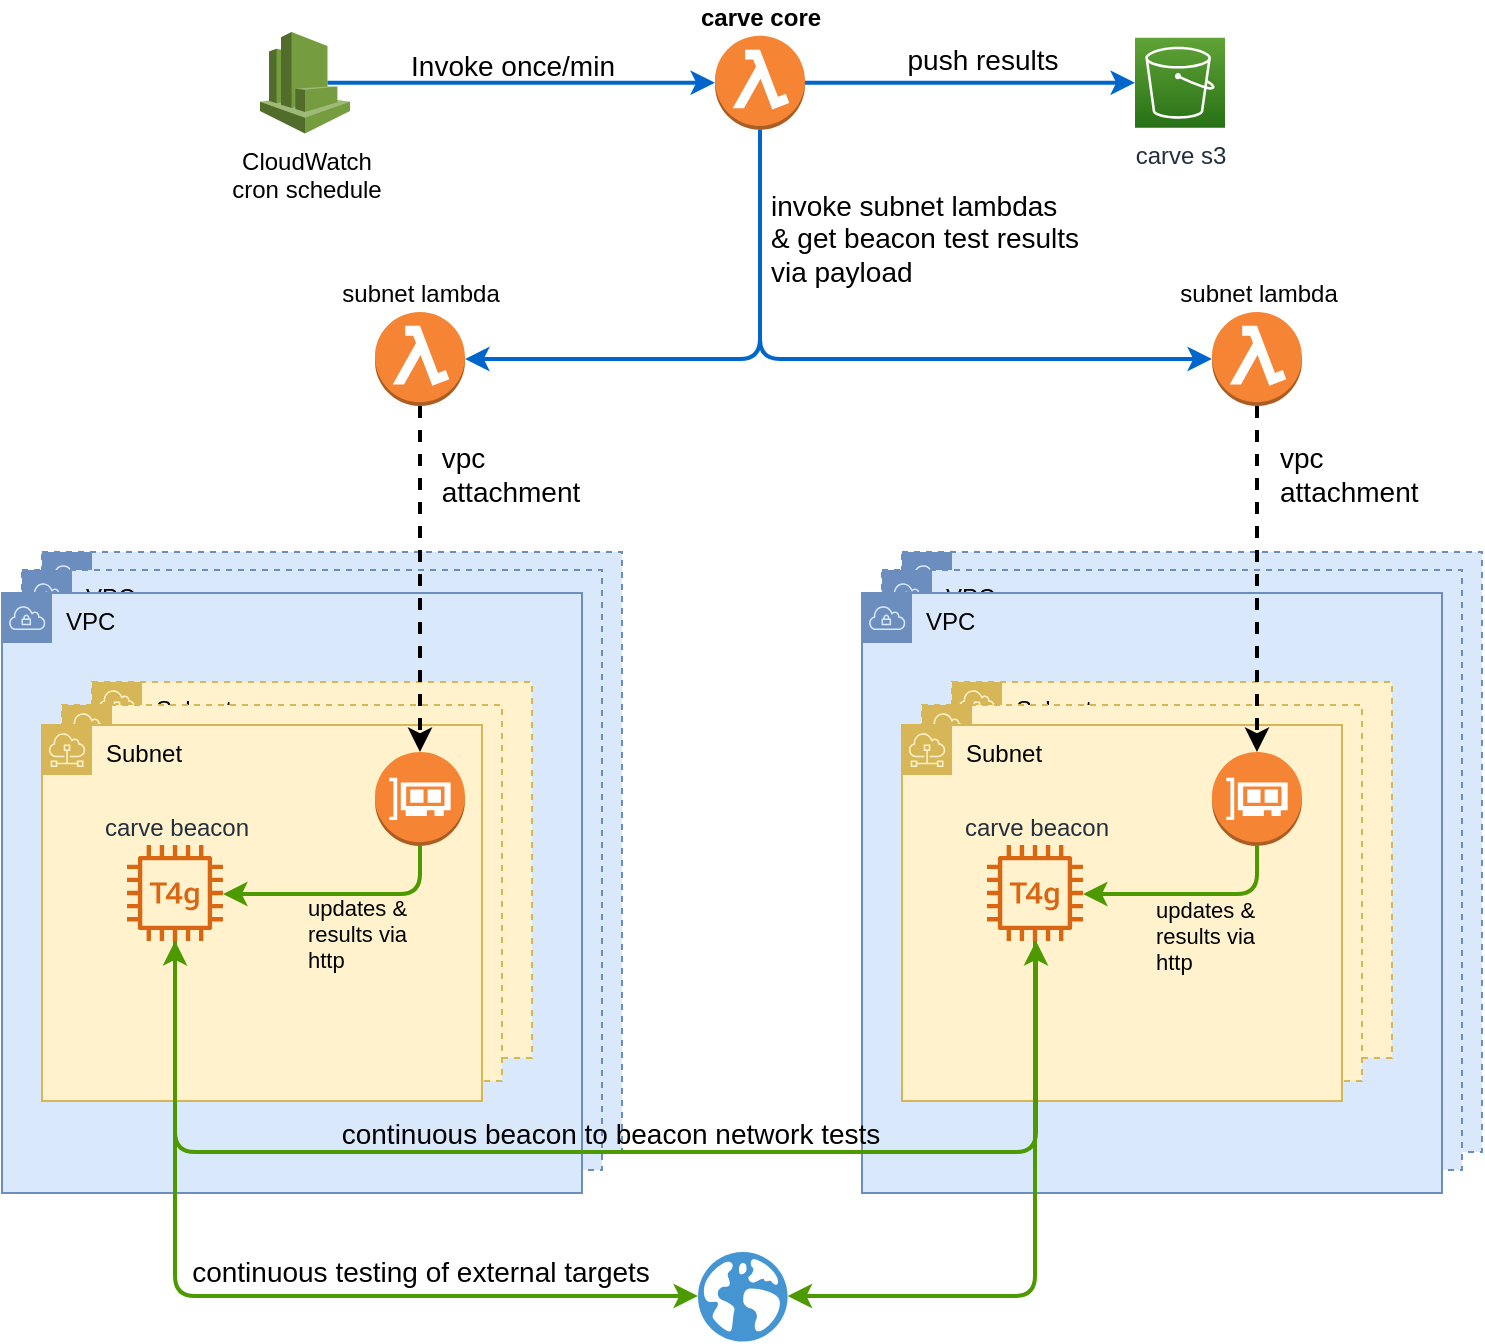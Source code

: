 <mxfile version="14.6.13" type="device"><diagram id="ViMBxdVzXu1w6Nj0M9RZ" name="Page-1"><mxGraphModel dx="2108" dy="900" grid="1" gridSize="10" guides="1" tooltips="1" connect="1" arrows="1" fold="1" page="1" pageScale="1" pageWidth="850" pageHeight="1100" math="0" shadow="0"><root><mxCell id="0"/><mxCell id="1" parent="0"/><mxCell id="pluKkajCRmevpOVnRKAG-66" value="VPC" style="outlineConnect=0;html=1;whiteSpace=wrap;fontSize=12;fontStyle=0;shape=mxgraph.aws4.group;grIcon=mxgraph.aws4.group_vpc;strokeColor=#6c8ebf;fillColor=#dae8fc;verticalAlign=top;align=left;spacingLeft=30;dashed=1;shadow=0;sketch=0;" vertex="1" parent="1"><mxGeometry x="-345" y="399.99" width="290" height="300" as="geometry"/></mxCell><mxCell id="pluKkajCRmevpOVnRKAG-65" value="VPC" style="outlineConnect=0;html=1;whiteSpace=wrap;fontSize=12;fontStyle=0;shape=mxgraph.aws4.group;grIcon=mxgraph.aws4.group_vpc;strokeColor=#6c8ebf;fillColor=#dae8fc;verticalAlign=top;align=left;spacingLeft=30;dashed=1;shadow=0;sketch=0;" vertex="1" parent="1"><mxGeometry x="-355" y="409.02" width="290" height="300" as="geometry"/></mxCell><mxCell id="pluKkajCRmevpOVnRKAG-50" value="VPC" style="outlineConnect=0;html=1;whiteSpace=wrap;fontSize=12;fontStyle=0;shape=mxgraph.aws4.group;grIcon=mxgraph.aws4.group_vpc;strokeColor=#6c8ebf;fillColor=#dae8fc;verticalAlign=top;align=left;spacingLeft=30;dashed=0;shadow=0;sketch=0;" vertex="1" parent="1"><mxGeometry x="-365" y="420.51" width="290" height="300" as="geometry"/></mxCell><mxCell id="pluKkajCRmevpOVnRKAG-64" value="Subnet" style="outlineConnect=0;html=1;whiteSpace=wrap;fontSize=12;fontStyle=0;shape=mxgraph.aws4.group;grIcon=mxgraph.aws4.group_subnet;strokeColor=#d6b656;fillColor=#fff2cc;verticalAlign=top;align=left;spacingLeft=30;dashed=1;shadow=0;sketch=0;" vertex="1" parent="1"><mxGeometry x="-320" y="465.01" width="220" height="188.02" as="geometry"/></mxCell><mxCell id="pluKkajCRmevpOVnRKAG-63" value="Subnet" style="outlineConnect=0;html=1;whiteSpace=wrap;fontSize=12;fontStyle=0;shape=mxgraph.aws4.group;grIcon=mxgraph.aws4.group_subnet;strokeColor=#d6b656;fillColor=#fff2cc;verticalAlign=top;align=left;spacingLeft=30;dashed=1;shadow=0;sketch=0;" vertex="1" parent="1"><mxGeometry x="-335" y="476.5" width="220" height="188.02" as="geometry"/></mxCell><mxCell id="pluKkajCRmevpOVnRKAG-52" value="Subnet" style="outlineConnect=0;html=1;whiteSpace=wrap;fontSize=12;fontStyle=0;shape=mxgraph.aws4.group;grIcon=mxgraph.aws4.group_subnet;strokeColor=#d6b656;fillColor=#fff2cc;verticalAlign=top;align=left;spacingLeft=30;dashed=0;shadow=0;sketch=0;" vertex="1" parent="1"><mxGeometry x="-345" y="486.51" width="220" height="188.02" as="geometry"/></mxCell><mxCell id="pluKkajCRmevpOVnRKAG-6" value="subnet lambda" style="outlineConnect=0;dashed=0;verticalLabelPosition=top;verticalAlign=bottom;align=center;html=1;shape=mxgraph.aws3.lambda_function;fillColor=#F58534;gradientColor=none;aspect=fixed;labelPosition=center;" vertex="1" parent="1"><mxGeometry x="-190" y="280" width="45" height="46.96" as="geometry"/></mxCell><mxCell id="pluKkajCRmevpOVnRKAG-7" value="CloudWatch&lt;br&gt;cron schedule" style="outlineConnect=0;dashed=0;verticalLabelPosition=bottom;verticalAlign=top;align=center;html=1;shape=mxgraph.aws3.cloudwatch;fillColor=#759C3E;gradientColor=none;aspect=fixed;" vertex="1" parent="1"><mxGeometry x="-666" y="140.005" width="45" height="50.73" as="geometry"/></mxCell><mxCell id="pluKkajCRmevpOVnRKAG-51" value="carve beacon" style="outlineConnect=0;fontColor=#232F3E;gradientColor=none;fillColor=#D86613;strokeColor=none;dashed=0;verticalLabelPosition=top;verticalAlign=bottom;align=center;html=1;fontSize=12;fontStyle=0;aspect=fixed;pointerEvents=1;shape=mxgraph.aws4.t4g_instance;shadow=0;sketch=0;labelPosition=center;" vertex="1" parent="1"><mxGeometry x="-302.5" y="546.51" width="48" height="48" as="geometry"/></mxCell><mxCell id="pluKkajCRmevpOVnRKAG-56" value="" style="outlineConnect=0;dashed=0;verticalLabelPosition=bottom;verticalAlign=top;align=center;html=1;shape=mxgraph.aws3.elastic_network_interface;fillColor=#F58534;gradientColor=none;shadow=0;sketch=0;strokeColor=#000000;strokeWidth=1;aspect=fixed;" vertex="1" parent="1"><mxGeometry x="-190" y="499.99" width="45" height="46.96" as="geometry"/></mxCell><mxCell id="pluKkajCRmevpOVnRKAG-57" value="" style="endArrow=classic;html=1;entryX=0.5;entryY=0;entryDx=0;entryDy=0;entryPerimeter=0;exitX=0.5;exitY=1;exitDx=0;exitDy=0;exitPerimeter=0;dashed=1;strokeWidth=2;" edge="1" parent="1" source="pluKkajCRmevpOVnRKAG-6" target="pluKkajCRmevpOVnRKAG-56"><mxGeometry width="50" height="50" relative="1" as="geometry"><mxPoint x="-100" y="352.99" as="sourcePoint"/><mxPoint x="-100" y="359.99" as="targetPoint"/></mxGeometry></mxCell><mxCell id="pluKkajCRmevpOVnRKAG-98" value="vpc&lt;br&gt;&lt;div&gt;attachment&lt;/div&gt;" style="edgeLabel;html=1;align=left;verticalAlign=middle;resizable=0;points=[];fontSize=14;labelBackgroundColor=none;" vertex="1" connectable="0" parent="pluKkajCRmevpOVnRKAG-57"><mxGeometry x="0.057" relative="1" as="geometry"><mxPoint x="9" y="-58" as="offset"/></mxGeometry></mxCell><mxCell id="pluKkajCRmevpOVnRKAG-58" value="" style="endArrow=classic;html=1;exitX=0.5;exitY=1;exitDx=0;exitDy=0;exitPerimeter=0;edgeStyle=orthogonalEdgeStyle;strokeWidth=2;strokeColor=#4D9900;" edge="1" parent="1" source="pluKkajCRmevpOVnRKAG-56" target="pluKkajCRmevpOVnRKAG-51"><mxGeometry width="50" height="50" relative="1" as="geometry"><mxPoint x="-135" y="736.51" as="sourcePoint"/><mxPoint x="-85" y="686.51" as="targetPoint"/><Array as="points"><mxPoint x="-167" y="570.99"/></Array></mxGeometry></mxCell><mxCell id="pluKkajCRmevpOVnRKAG-67" value="VPC" style="outlineConnect=0;html=1;whiteSpace=wrap;fontSize=12;fontStyle=0;shape=mxgraph.aws4.group;grIcon=mxgraph.aws4.group_vpc;strokeColor=#6c8ebf;fillColor=#dae8fc;verticalAlign=top;align=left;spacingLeft=30;dashed=1;shadow=0;sketch=0;" vertex="1" parent="1"><mxGeometry x="-775" y="399.99" width="290" height="300" as="geometry"/></mxCell><mxCell id="pluKkajCRmevpOVnRKAG-68" value="VPC" style="outlineConnect=0;html=1;whiteSpace=wrap;fontSize=12;fontStyle=0;shape=mxgraph.aws4.group;grIcon=mxgraph.aws4.group_vpc;strokeColor=#6c8ebf;fillColor=#dae8fc;verticalAlign=top;align=left;spacingLeft=30;dashed=1;shadow=0;sketch=0;" vertex="1" parent="1"><mxGeometry x="-785" y="409.02" width="290" height="300" as="geometry"/></mxCell><mxCell id="pluKkajCRmevpOVnRKAG-69" value="VPC" style="outlineConnect=0;html=1;whiteSpace=wrap;fontSize=12;fontStyle=0;shape=mxgraph.aws4.group;grIcon=mxgraph.aws4.group_vpc;strokeColor=#6c8ebf;fillColor=#dae8fc;verticalAlign=top;align=left;spacingLeft=30;dashed=0;shadow=0;sketch=0;" vertex="1" parent="1"><mxGeometry x="-795" y="420.51" width="290" height="300" as="geometry"/></mxCell><mxCell id="pluKkajCRmevpOVnRKAG-70" value="Subnet" style="outlineConnect=0;html=1;whiteSpace=wrap;fontSize=12;fontStyle=0;shape=mxgraph.aws4.group;grIcon=mxgraph.aws4.group_subnet;strokeColor=#d6b656;fillColor=#fff2cc;verticalAlign=top;align=left;spacingLeft=30;dashed=1;shadow=0;sketch=0;" vertex="1" parent="1"><mxGeometry x="-750" y="465.01" width="220" height="188.02" as="geometry"/></mxCell><mxCell id="pluKkajCRmevpOVnRKAG-71" value="Subnet" style="outlineConnect=0;html=1;whiteSpace=wrap;fontSize=12;fontStyle=0;shape=mxgraph.aws4.group;grIcon=mxgraph.aws4.group_subnet;strokeColor=#d6b656;fillColor=#fff2cc;verticalAlign=top;align=left;spacingLeft=30;dashed=1;shadow=0;sketch=0;" vertex="1" parent="1"><mxGeometry x="-765" y="476.5" width="220" height="188.02" as="geometry"/></mxCell><mxCell id="pluKkajCRmevpOVnRKAG-72" value="Subnet" style="outlineConnect=0;html=1;whiteSpace=wrap;fontSize=12;fontStyle=0;shape=mxgraph.aws4.group;grIcon=mxgraph.aws4.group_subnet;strokeColor=#d6b656;fillColor=#fff2cc;verticalAlign=top;align=left;spacingLeft=30;dashed=0;shadow=0;sketch=0;" vertex="1" parent="1"><mxGeometry x="-775" y="486.51" width="220" height="188.02" as="geometry"/></mxCell><mxCell id="pluKkajCRmevpOVnRKAG-73" value="subnet lambda" style="outlineConnect=0;dashed=0;verticalLabelPosition=top;verticalAlign=bottom;align=center;html=1;shape=mxgraph.aws3.lambda_function;fillColor=#F58534;gradientColor=none;aspect=fixed;labelPosition=center;" vertex="1" parent="1"><mxGeometry x="-608.5" y="280" width="45" height="46.96" as="geometry"/></mxCell><mxCell id="pluKkajCRmevpOVnRKAG-74" value="carve beacon" style="outlineConnect=0;fontColor=#232F3E;gradientColor=none;fillColor=#D86613;strokeColor=none;dashed=0;verticalLabelPosition=top;verticalAlign=bottom;align=center;html=1;fontSize=12;fontStyle=0;aspect=fixed;pointerEvents=1;shape=mxgraph.aws4.t4g_instance;shadow=0;sketch=0;labelPosition=center;" vertex="1" parent="1"><mxGeometry x="-732.5" y="546.51" width="48" height="48" as="geometry"/></mxCell><mxCell id="pluKkajCRmevpOVnRKAG-75" value="" style="outlineConnect=0;dashed=0;verticalLabelPosition=bottom;verticalAlign=top;align=center;html=1;shape=mxgraph.aws3.elastic_network_interface;fillColor=#F58534;gradientColor=none;shadow=0;sketch=0;strokeColor=#000000;strokeWidth=1;aspect=fixed;" vertex="1" parent="1"><mxGeometry x="-608.5" y="499.99" width="45" height="46.96" as="geometry"/></mxCell><mxCell id="pluKkajCRmevpOVnRKAG-76" value="" style="endArrow=classic;html=1;exitX=0.5;exitY=1;exitDx=0;exitDy=0;exitPerimeter=0;dashed=1;strokeWidth=2;" edge="1" parent="1" source="pluKkajCRmevpOVnRKAG-73"><mxGeometry width="50" height="50" relative="1" as="geometry"><mxPoint x="-650" y="379.99" as="sourcePoint"/><mxPoint x="-586" y="499.99" as="targetPoint"/></mxGeometry></mxCell><mxCell id="pluKkajCRmevpOVnRKAG-99" value="&lt;div style=&quot;text-align: left&quot;&gt;vpc&lt;/div&gt;&lt;div style=&quot;text-align: left&quot;&gt;attachment&lt;/div&gt;" style="edgeLabel;html=1;align=center;verticalAlign=middle;resizable=0;points=[];fontSize=14;labelBackgroundColor=none;" vertex="1" connectable="0" parent="pluKkajCRmevpOVnRKAG-76"><mxGeometry x="-0.676" y="-1" relative="1" as="geometry"><mxPoint x="46" y="6" as="offset"/></mxGeometry></mxCell><mxCell id="pluKkajCRmevpOVnRKAG-77" value="" style="endArrow=classic;html=1;exitX=0.5;exitY=1;exitDx=0;exitDy=0;exitPerimeter=0;edgeStyle=orthogonalEdgeStyle;strokeWidth=2;strokeColor=#4D9900;" edge="1" parent="1"><mxGeometry width="50" height="50" relative="1" as="geometry"><mxPoint x="-586" y="547" as="sourcePoint"/><mxPoint x="-684.5" y="571.04" as="targetPoint"/><Array as="points"><mxPoint x="-586" y="571.04"/></Array></mxGeometry></mxCell><mxCell id="pluKkajCRmevpOVnRKAG-78" value="updates &amp;amp;&lt;br&gt;results via&lt;br&gt;http" style="edgeLabel;html=1;align=left;verticalAlign=middle;resizable=0;points=[];labelBackgroundColor=none;" vertex="1" connectable="0" parent="pluKkajCRmevpOVnRKAG-77"><mxGeometry x="-0.302" y="-2" relative="1" as="geometry"><mxPoint x="-39" y="22" as="offset"/></mxGeometry></mxCell><mxCell id="pluKkajCRmevpOVnRKAG-79" value="" style="endArrow=classic;html=1;strokeWidth=2;startArrow=classic;startFill=1;edgeStyle=orthogonalEdgeStyle;strokeColor=#4D9900;" edge="1" parent="1" source="pluKkajCRmevpOVnRKAG-74" target="pluKkajCRmevpOVnRKAG-51"><mxGeometry width="50" height="50" relative="1" as="geometry"><mxPoint x="-135" y="676.51" as="sourcePoint"/><mxPoint x="-85" y="626.51" as="targetPoint"/><Array as="points"><mxPoint x="-708" y="700"/><mxPoint x="-278" y="700"/></Array></mxGeometry></mxCell><mxCell id="pluKkajCRmevpOVnRKAG-80" value="continuous beacon to beacon network tests" style="edgeLabel;html=1;align=center;verticalAlign=bottom;resizable=0;points=[];labelBackgroundColor=none;fontSize=14;" vertex="1" connectable="0" parent="pluKkajCRmevpOVnRKAG-79"><mxGeometry x="0.237" y="-1" relative="1" as="geometry"><mxPoint x="-74" as="offset"/></mxGeometry></mxCell><mxCell id="pluKkajCRmevpOVnRKAG-81" value="carve core" style="outlineConnect=0;dashed=0;verticalLabelPosition=top;verticalAlign=bottom;align=center;html=1;shape=mxgraph.aws3.lambda_function;fillColor=#F58534;gradientColor=none;aspect=fixed;labelPosition=center;fontStyle=1" vertex="1" parent="1"><mxGeometry x="-438.5" y="141.89" width="45" height="46.96" as="geometry"/></mxCell><mxCell id="pluKkajCRmevpOVnRKAG-82" value="" style="endArrow=classic;html=1;fontSize=14;strokeWidth=2;exitX=0.75;exitY=0.5;exitDx=0;exitDy=0;exitPerimeter=0;strokeColor=#0066CC;" edge="1" parent="1" source="pluKkajCRmevpOVnRKAG-7" target="pluKkajCRmevpOVnRKAG-81"><mxGeometry width="50" height="50" relative="1" as="geometry"><mxPoint x="-38.5" y="584.75" as="sourcePoint"/><mxPoint x="11.5" y="534.75" as="targetPoint"/></mxGeometry></mxCell><mxCell id="pluKkajCRmevpOVnRKAG-85" value="Invoke once/min" style="edgeLabel;html=1;align=center;verticalAlign=bottom;resizable=0;points=[];fontSize=14;labelBackgroundColor=none;" vertex="1" connectable="0" parent="pluKkajCRmevpOVnRKAG-82"><mxGeometry x="-0.125" y="-1" relative="1" as="geometry"><mxPoint x="7" y="1" as="offset"/></mxGeometry></mxCell><mxCell id="pluKkajCRmevpOVnRKAG-86" value="" style="endArrow=classic;html=1;fontSize=14;strokeWidth=2;exitX=0.5;exitY=1;exitDx=0;exitDy=0;exitPerimeter=0;entryX=0;entryY=0.5;entryDx=0;entryDy=0;entryPerimeter=0;edgeStyle=orthogonalEdgeStyle;strokeColor=#0066CC;" edge="1" parent="1" source="pluKkajCRmevpOVnRKAG-81" target="pluKkajCRmevpOVnRKAG-6"><mxGeometry width="50" height="50" relative="1" as="geometry"><mxPoint x="-80" y="620" as="sourcePoint"/><mxPoint x="-30" y="570" as="targetPoint"/></mxGeometry></mxCell><mxCell id="pluKkajCRmevpOVnRKAG-88" value="&lt;div style=&quot;text-align: left&quot;&gt;&lt;span&gt;invoke subnet lambdas&lt;/span&gt;&lt;/div&gt;&lt;div style=&quot;text-align: left&quot;&gt;&lt;span&gt;&amp;amp; get beacon&amp;nbsp;&lt;/span&gt;&lt;span&gt;test results&lt;/span&gt;&lt;/div&gt;&lt;div style=&quot;text-align: left&quot;&gt;&lt;span&gt;via payload&lt;/span&gt;&lt;/div&gt;" style="edgeLabel;html=1;align=center;verticalAlign=bottom;resizable=0;points=[];fontSize=14;labelBackgroundColor=none;" vertex="1" connectable="0" parent="pluKkajCRmevpOVnRKAG-86"><mxGeometry x="0.229" relative="1" as="geometry"><mxPoint x="-13" y="-33" as="offset"/></mxGeometry></mxCell><mxCell id="pluKkajCRmevpOVnRKAG-87" value="" style="endArrow=classic;html=1;fontSize=14;strokeWidth=2;exitX=0.5;exitY=1;exitDx=0;exitDy=0;exitPerimeter=0;entryX=1;entryY=0.5;entryDx=0;entryDy=0;entryPerimeter=0;edgeStyle=orthogonalEdgeStyle;strokeColor=#0066CC;" edge="1" parent="1" source="pluKkajCRmevpOVnRKAG-81" target="pluKkajCRmevpOVnRKAG-73"><mxGeometry width="50" height="50" relative="1" as="geometry"><mxPoint x="-410" y="871.88" as="sourcePoint"/><mxPoint x="-215" y="740" as="targetPoint"/></mxGeometry></mxCell><mxCell id="pluKkajCRmevpOVnRKAG-90" value="carve s3" style="points=[[0,0,0],[0.25,0,0],[0.5,0,0],[0.75,0,0],[1,0,0],[0,1,0],[0.25,1,0],[0.5,1,0],[0.75,1,0],[1,1,0],[0,0.25,0],[0,0.5,0],[0,0.75,0],[1,0.25,0],[1,0.5,0],[1,0.75,0]];outlineConnect=0;fontColor=#232F3E;gradientColor=#60A337;gradientDirection=north;fillColor=#277116;strokeColor=#ffffff;dashed=0;verticalLabelPosition=bottom;verticalAlign=top;align=center;html=1;fontSize=12;fontStyle=0;aspect=fixed;shape=mxgraph.aws4.resourceIcon;resIcon=mxgraph.aws4.s3;shadow=0;labelBackgroundColor=none;sketch=0;" vertex="1" parent="1"><mxGeometry x="-228.5" y="142.87" width="45" height="45" as="geometry"/></mxCell><mxCell id="pluKkajCRmevpOVnRKAG-91" value="" style="endArrow=classic;html=1;fontSize=14;strokeWidth=2;exitX=1;exitY=0.5;exitDx=0;exitDy=0;exitPerimeter=0;entryX=0;entryY=0.5;entryDx=0;entryDy=0;entryPerimeter=0;strokeColor=#0066CC;" edge="1" parent="1" source="pluKkajCRmevpOVnRKAG-81" target="pluKkajCRmevpOVnRKAG-90"><mxGeometry width="50" height="50" relative="1" as="geometry"><mxPoint x="-76" y="-117.13" as="sourcePoint"/><mxPoint x="-276" y="167.87" as="targetPoint"/></mxGeometry></mxCell><mxCell id="pluKkajCRmevpOVnRKAG-92" value="push results" style="edgeLabel;html=1;align=center;verticalAlign=bottom;resizable=0;points=[];fontSize=14;labelBackgroundColor=none;" vertex="1" connectable="0" parent="pluKkajCRmevpOVnRKAG-91"><mxGeometry x="-0.174" y="1" relative="1" as="geometry"><mxPoint x="20" as="offset"/></mxGeometry></mxCell><mxCell id="pluKkajCRmevpOVnRKAG-93" value="updates &amp;amp;&lt;br&gt;results via&lt;br&gt;http" style="edgeLabel;html=1;align=left;verticalAlign=middle;resizable=0;points=[];labelBackgroundColor=none;" vertex="1" connectable="0" parent="1"><mxGeometry x="-220" y="591.51" as="geometry"/></mxCell><mxCell id="pluKkajCRmevpOVnRKAG-94" value="" style="shadow=0;dashed=0;html=1;strokeColor=none;fillColor=#4495D1;labelPosition=center;verticalLabelPosition=bottom;verticalAlign=top;align=center;outlineConnect=0;shape=mxgraph.veeam.globe;labelBackgroundColor=none;sketch=0;fontSize=14;" vertex="1" parent="1"><mxGeometry x="-447" y="750" width="44.8" height="44.8" as="geometry"/></mxCell><mxCell id="pluKkajCRmevpOVnRKAG-95" value="" style="endArrow=classic;html=1;fontSize=14;strokeWidth=2;edgeStyle=orthogonalEdgeStyle;strokeColor=#4D9900;" edge="1" parent="1" source="pluKkajCRmevpOVnRKAG-51" target="pluKkajCRmevpOVnRKAG-94"><mxGeometry width="50" height="50" relative="1" as="geometry"><mxPoint x="-80" y="590" as="sourcePoint"/><mxPoint x="-30" y="540" as="targetPoint"/><Array as="points"><mxPoint x="-278" y="772"/></Array></mxGeometry></mxCell><mxCell id="pluKkajCRmevpOVnRKAG-96" value="" style="endArrow=classic;html=1;fontSize=14;strokeColor=#4D9900;strokeWidth=2;edgeStyle=orthogonalEdgeStyle;" edge="1" parent="1" source="pluKkajCRmevpOVnRKAG-74" target="pluKkajCRmevpOVnRKAG-94"><mxGeometry width="50" height="50" relative="1" as="geometry"><mxPoint x="-80" y="590" as="sourcePoint"/><mxPoint x="-30" y="540" as="targetPoint"/><Array as="points"><mxPoint x="-708" y="772"/></Array></mxGeometry></mxCell><mxCell id="pluKkajCRmevpOVnRKAG-97" value="continuous testing of external targets" style="edgeLabel;html=1;align=center;verticalAlign=middle;resizable=0;points=[];fontSize=14;" vertex="1" connectable="0" parent="pluKkajCRmevpOVnRKAG-96"><mxGeometry x="0.339" y="-2" relative="1" as="geometry"><mxPoint x="6" y="-14" as="offset"/></mxGeometry></mxCell></root></mxGraphModel></diagram></mxfile>